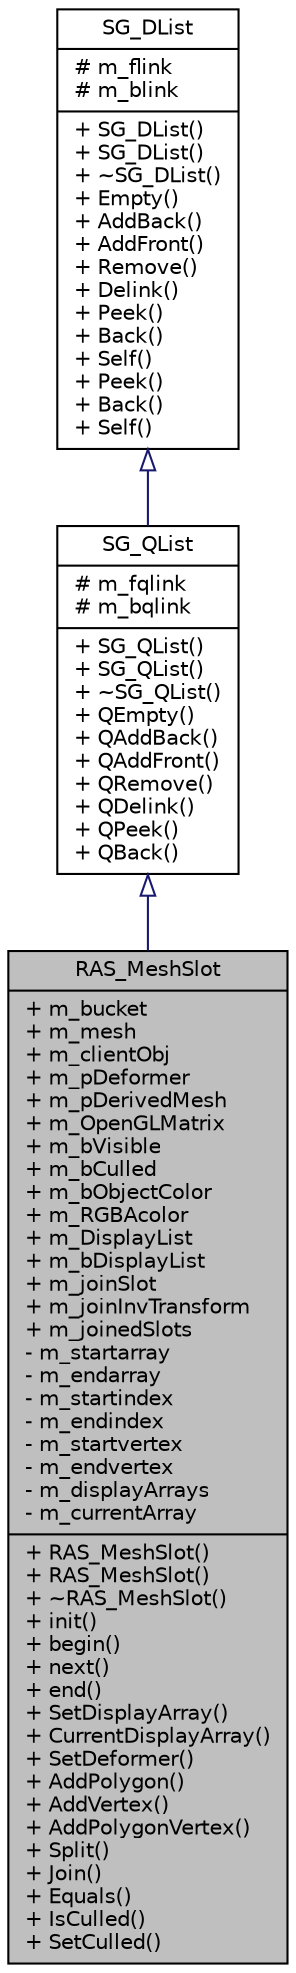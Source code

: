 digraph G
{
  edge [fontname="Helvetica",fontsize="10",labelfontname="Helvetica",labelfontsize="10"];
  node [fontname="Helvetica",fontsize="10",shape=record];
  Node1 [label="{RAS_MeshSlot\n|+ m_bucket\l+ m_mesh\l+ m_clientObj\l+ m_pDeformer\l+ m_pDerivedMesh\l+ m_OpenGLMatrix\l+ m_bVisible\l+ m_bCulled\l+ m_bObjectColor\l+ m_RGBAcolor\l+ m_DisplayList\l+ m_bDisplayList\l+ m_joinSlot\l+ m_joinInvTransform\l+ m_joinedSlots\l- m_startarray\l- m_endarray\l- m_startindex\l- m_endindex\l- m_startvertex\l- m_endvertex\l- m_displayArrays\l- m_currentArray\l|+ RAS_MeshSlot()\l+ RAS_MeshSlot()\l+ ~RAS_MeshSlot()\l+ init()\l+ begin()\l+ next()\l+ end()\l+ SetDisplayArray()\l+ CurrentDisplayArray()\l+ SetDeformer()\l+ AddPolygon()\l+ AddVertex()\l+ AddPolygonVertex()\l+ Split()\l+ Join()\l+ Equals()\l+ IsCulled()\l+ SetCulled()\l}",height=0.2,width=0.4,color="black", fillcolor="grey75", style="filled" fontcolor="black"];
  Node2 -> Node1 [dir=back,color="midnightblue",fontsize="10",style="solid",arrowtail="empty",fontname="Helvetica"];
  Node2 [label="{SG_QList\n|# m_fqlink\l# m_bqlink\l|+ SG_QList()\l+ SG_QList()\l+ ~SG_QList()\l+ QEmpty()\l+ QAddBack()\l+ QAddFront()\l+ QRemove()\l+ QDelink()\l+ QPeek()\l+ QBack()\l}",height=0.2,width=0.4,color="black", fillcolor="white", style="filled",URL="$d6/d05/classSG__QList.html"];
  Node3 -> Node2 [dir=back,color="midnightblue",fontsize="10",style="solid",arrowtail="empty",fontname="Helvetica"];
  Node3 [label="{SG_DList\n|# m_flink\l# m_blink\l|+ SG_DList()\l+ SG_DList()\l+ ~SG_DList()\l+ Empty()\l+ AddBack()\l+ AddFront()\l+ Remove()\l+ Delink()\l+ Peek()\l+ Back()\l+ Self()\l+ Peek()\l+ Back()\l+ Self()\l}",height=0.2,width=0.4,color="black", fillcolor="white", style="filled",URL="$db/d57/classSG__DList.html"];
}
